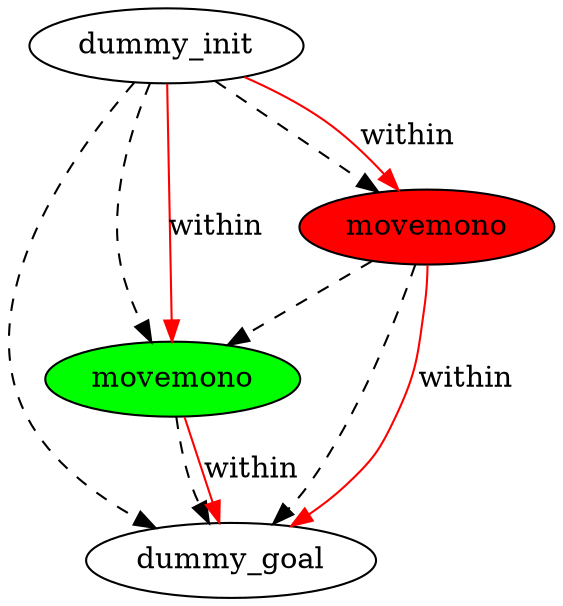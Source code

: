 digraph {
	"5d1dd80b-c6ce-b92e-8b9a-6f5f86c049de" [label=dummy_init fillcolor=white style=filled]
	"47a54a59-8f00-c549-937b-dad6d4b36fc6" [label=dummy_goal fillcolor=white style=filled]
	"4e14dfc8-074b-3661-b2aa-6cbed683cbc4" [label=movemono fillcolor=green style=filled]
	"c8bdf2fc-e527-9aa3-37b0-040c8e4a30b6" [label=movemono fillcolor=red style=filled]
	"5d1dd80b-c6ce-b92e-8b9a-6f5f86c049de" -> "c8bdf2fc-e527-9aa3-37b0-040c8e4a30b6" [color=black style=dashed]
	"5d1dd80b-c6ce-b92e-8b9a-6f5f86c049de" -> "47a54a59-8f00-c549-937b-dad6d4b36fc6" [color=black style=dashed]
	"5d1dd80b-c6ce-b92e-8b9a-6f5f86c049de" -> "4e14dfc8-074b-3661-b2aa-6cbed683cbc4" [color=black style=dashed]
	"4e14dfc8-074b-3661-b2aa-6cbed683cbc4" -> "47a54a59-8f00-c549-937b-dad6d4b36fc6" [color=black style=dashed]
	"c8bdf2fc-e527-9aa3-37b0-040c8e4a30b6" -> "47a54a59-8f00-c549-937b-dad6d4b36fc6" [color=black style=dashed]
	"c8bdf2fc-e527-9aa3-37b0-040c8e4a30b6" -> "4e14dfc8-074b-3661-b2aa-6cbed683cbc4" [color=black style=dashed]
	"5d1dd80b-c6ce-b92e-8b9a-6f5f86c049de" -> "4e14dfc8-074b-3661-b2aa-6cbed683cbc4" [label=within color=red]
	"5d1dd80b-c6ce-b92e-8b9a-6f5f86c049de" -> "c8bdf2fc-e527-9aa3-37b0-040c8e4a30b6" [label=within color=red]
	"4e14dfc8-074b-3661-b2aa-6cbed683cbc4" -> "47a54a59-8f00-c549-937b-dad6d4b36fc6" [label=within color=red]
	"c8bdf2fc-e527-9aa3-37b0-040c8e4a30b6" -> "47a54a59-8f00-c549-937b-dad6d4b36fc6" [label=within color=red]
}
